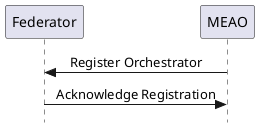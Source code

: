 @startuml Orchestrator Registration to Federator
skinparam Style strictuml
skinparam SequenceMessageAlignment center

participant "Federator" as F
participant "MEAO" as M

M -> F: Register Orchestrator
F -> M: Acknowledge Registration 

@enduml